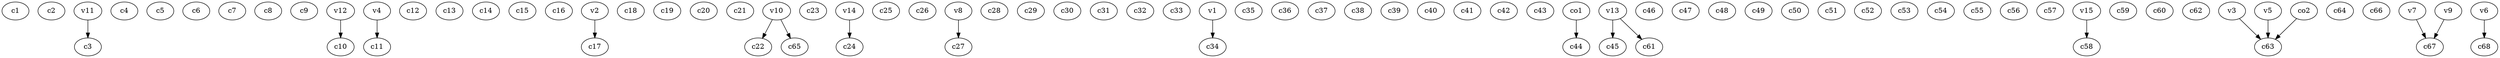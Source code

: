 strict digraph  {
c1;
c2;
c3;
c4;
c5;
c6;
c7;
c8;
c9;
c10;
c11;
c12;
c13;
c14;
c15;
c16;
c17;
c18;
c19;
c20;
c21;
c22;
c23;
c24;
c25;
c26;
c27;
c28;
c29;
c30;
c31;
c32;
c33;
c34;
c35;
c36;
c37;
c38;
c39;
c40;
c41;
c42;
c43;
c44;
c45;
c46;
c47;
c48;
c49;
c50;
c51;
c52;
c53;
c54;
c55;
c56;
c57;
c58;
c59;
c60;
c61;
c62;
c63;
c64;
c65;
c66;
c67;
c68;
v1;
v2;
v3;
v4;
v5;
v6;
v7;
v8;
v9;
v10;
v11;
v12;
v13;
v14;
v15;
co1;
co2;
v1 -> c34  [weight=1];
v2 -> c17  [weight=1];
v3 -> c63  [weight=1];
v4 -> c11  [weight=1];
v5 -> c63  [weight=1];
v6 -> c68  [weight=1];
v7 -> c67  [weight=1];
v8 -> c27  [weight=1];
v9 -> c67  [weight=1];
v10 -> c65  [weight=1];
v10 -> c22  [weight=1];
v11 -> c3  [weight=1];
v12 -> c10  [weight=1];
v13 -> c45  [weight=1];
v13 -> c61  [weight=1];
v14 -> c24  [weight=1];
v15 -> c58  [weight=1];
co1 -> c44  [weight=1];
co2 -> c63  [weight=1];
}
